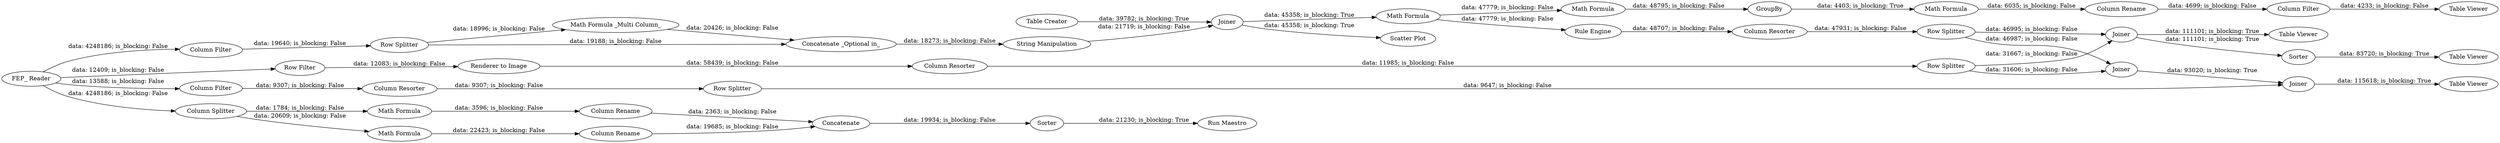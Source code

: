 digraph {
	"6012064533380723055_15266" [label="Math Formula"]
	"6012064533380723055_15281" [label="Column Filter"]
	"6012064533380723055_15289" [label="Row Splitter"]
	"6012064533380723055_15312" [label=Joiner]
	"6012064533380723055_15319" [label="Column Resorter"]
	"6012064533380723055_15320" [label="Run Maestro"]
	"2323039274244802508_15326" [label="Column Rename"]
	"6012064533380723055_15311" [label="Math Formula"]
	"6012064533380723055_15269" [label="Table Creator"]
	"6012064533380723055_15315" [label="Table Viewer"]
	"6012064533380723055_15310" [label=GroupBy]
	"6012064533380723055_15303" [label=Joiner]
	"6012064533380723055_15307" [label="Math Formula"]
	"6012064533380723055_15306" [label="Column Filter"]
	"6012064533380723055_15294" [label="Table Viewer"]
	"6012064533380723055_15316" [label="Row Splitter"]
	"6012064533380723055_15276" [label="Row Filter"]
	"6012064533380723055_15265" [label="Rule Engine"]
	"6012064533380723055_15267" [label="Math Formula _Multi Column_"]
	"6012064533380723055_15299" [label="Column Resorter"]
	"2323039274244802508_15325" [label="Column Splitter"]
	"6012064533380723055_15292" [label="Column Resorter"]
	"6012064533380723055_15263" [label="FEP_ Reader"]
	"2323039274244802508_15330" [label=Sorter]
	"6012064533380723055_15290" [label=Sorter]
	"2323039274244802508_15321" [label="Column Rename"]
	"6012064533380723055_15287" [label="Row Splitter"]
	"6012064533380723055_15313" [label="Column Rename"]
	"6012064533380723055_15298" [label="Renderer to Image"]
	"6012064533380723055_15314" [label="Column Filter"]
	"2323039274244802508_15328" [label="Math Formula"]
	"2323039274244802508_15329" [label="Math Formula"]
	"6012064533380723055_15302" [label=Joiner]
	"6012064533380723055_15272" [label=Joiner]
	"6012064533380723055_15291" [label="Table Viewer"]
	"6012064533380723055_15293" [label="Table Viewer"]
	"6012064533380723055_15268" [label="Concatenate _Optional in_"]
	"6012064533380723055_15270" [label="Row Splitter"]
	"2323039274244802508_15327" [label=Concatenate]
	"6012064533380723055_15273" [label="String Manipulation"]
	"6012064533380723055_15324" [label="Scatter Plot"]
	"6012064533380723055_15311" -> "6012064533380723055_15313" [label="data: 6035; is_blocking: False"]
	"6012064533380723055_15272" -> "6012064533380723055_15266" [label="data: 45358; is_blocking: True"]
	"6012064533380723055_15306" -> "6012064533380723055_15319" [label="data: 9307; is_blocking: False"]
	"6012064533380723055_15273" -> "6012064533380723055_15272" [label="data: 21719; is_blocking: False"]
	"2323039274244802508_15330" -> "6012064533380723055_15320" [label="data: 21230; is_blocking: True"]
	"6012064533380723055_15302" -> "6012064533380723055_15312" [label="data: 93020; is_blocking: True"]
	"6012064533380723055_15299" -> "6012064533380723055_15287" [label="data: 11985; is_blocking: False"]
	"6012064533380723055_15303" -> "6012064533380723055_15290" [label="data: 111101; is_blocking: True"]
	"6012064533380723055_15265" -> "6012064533380723055_15292" [label="data: 48707; is_blocking: False"]
	"6012064533380723055_15303" -> "6012064533380723055_15294" [label="data: 111101; is_blocking: True"]
	"6012064533380723055_15263" -> "6012064533380723055_15281" [label="data: 4248186; is_blocking: False"]
	"2323039274244802508_15329" -> "2323039274244802508_15326" [label="data: 3596; is_blocking: False"]
	"6012064533380723055_15269" -> "6012064533380723055_15272" [label="data: 39782; is_blocking: True"]
	"6012064533380723055_15289" -> "6012064533380723055_15303" [label="data: 46995; is_blocking: False"]
	"6012064533380723055_15263" -> "6012064533380723055_15276" [label="data: 12409; is_blocking: False"]
	"6012064533380723055_15287" -> "6012064533380723055_15302" [label="data: 31606; is_blocking: False"]
	"6012064533380723055_15310" -> "6012064533380723055_15311" [label="data: 4403; is_blocking: True"]
	"6012064533380723055_15270" -> "6012064533380723055_15268" [label="data: 19188; is_blocking: False"]
	"6012064533380723055_15307" -> "6012064533380723055_15310" [label="data: 48795; is_blocking: False"]
	"6012064533380723055_15263" -> "6012064533380723055_15306" [label="data: 13588; is_blocking: False"]
	"6012064533380723055_15290" -> "6012064533380723055_15291" [label="data: 83720; is_blocking: True"]
	"2323039274244802508_15327" -> "2323039274244802508_15330" [label="data: 19934; is_blocking: False"]
	"6012064533380723055_15289" -> "6012064533380723055_15302" [label="data: 46987; is_blocking: False"]
	"2323039274244802508_15326" -> "2323039274244802508_15327" [label="data: 2363; is_blocking: False"]
	"6012064533380723055_15270" -> "6012064533380723055_15267" [label="data: 18996; is_blocking: False"]
	"6012064533380723055_15319" -> "6012064533380723055_15316" [label="data: 9307; is_blocking: False"]
	"6012064533380723055_15266" -> "6012064533380723055_15265" [label="data: 47779; is_blocking: False"]
	"6012064533380723055_15287" -> "6012064533380723055_15303" [label="data: 31667; is_blocking: False"]
	"2323039274244802508_15325" -> "2323039274244802508_15329" [label="data: 1784; is_blocking: False"]
	"6012064533380723055_15314" -> "6012064533380723055_15315" [label="data: 4233; is_blocking: False"]
	"6012064533380723055_15281" -> "6012064533380723055_15270" [label="data: 19640; is_blocking: False"]
	"6012064533380723055_15298" -> "6012064533380723055_15299" [label="data: 58439; is_blocking: False"]
	"6012064533380723055_15263" -> "2323039274244802508_15325" [label="data: 4248186; is_blocking: False"]
	"6012064533380723055_15268" -> "6012064533380723055_15273" [label="data: 18273; is_blocking: False"]
	"6012064533380723055_15316" -> "6012064533380723055_15312" [label="data: 9647; is_blocking: False"]
	"6012064533380723055_15266" -> "6012064533380723055_15307" [label="data: 47779; is_blocking: False"]
	"6012064533380723055_15267" -> "6012064533380723055_15268" [label="data: 20426; is_blocking: False"]
	"6012064533380723055_15313" -> "6012064533380723055_15314" [label="data: 4699; is_blocking: False"]
	"6012064533380723055_15312" -> "6012064533380723055_15293" [label="data: 115618; is_blocking: True"]
	"6012064533380723055_15292" -> "6012064533380723055_15289" [label="data: 47931; is_blocking: False"]
	"2323039274244802508_15328" -> "2323039274244802508_15321" [label="data: 22423; is_blocking: False"]
	"2323039274244802508_15325" -> "2323039274244802508_15328" [label="data: 20609; is_blocking: False"]
	"2323039274244802508_15321" -> "2323039274244802508_15327" [label="data: 19685; is_blocking: False"]
	"6012064533380723055_15276" -> "6012064533380723055_15298" [label="data: 12083; is_blocking: False"]
	"6012064533380723055_15272" -> "6012064533380723055_15324" [label="data: 45358; is_blocking: True"]
	rankdir=LR
}
